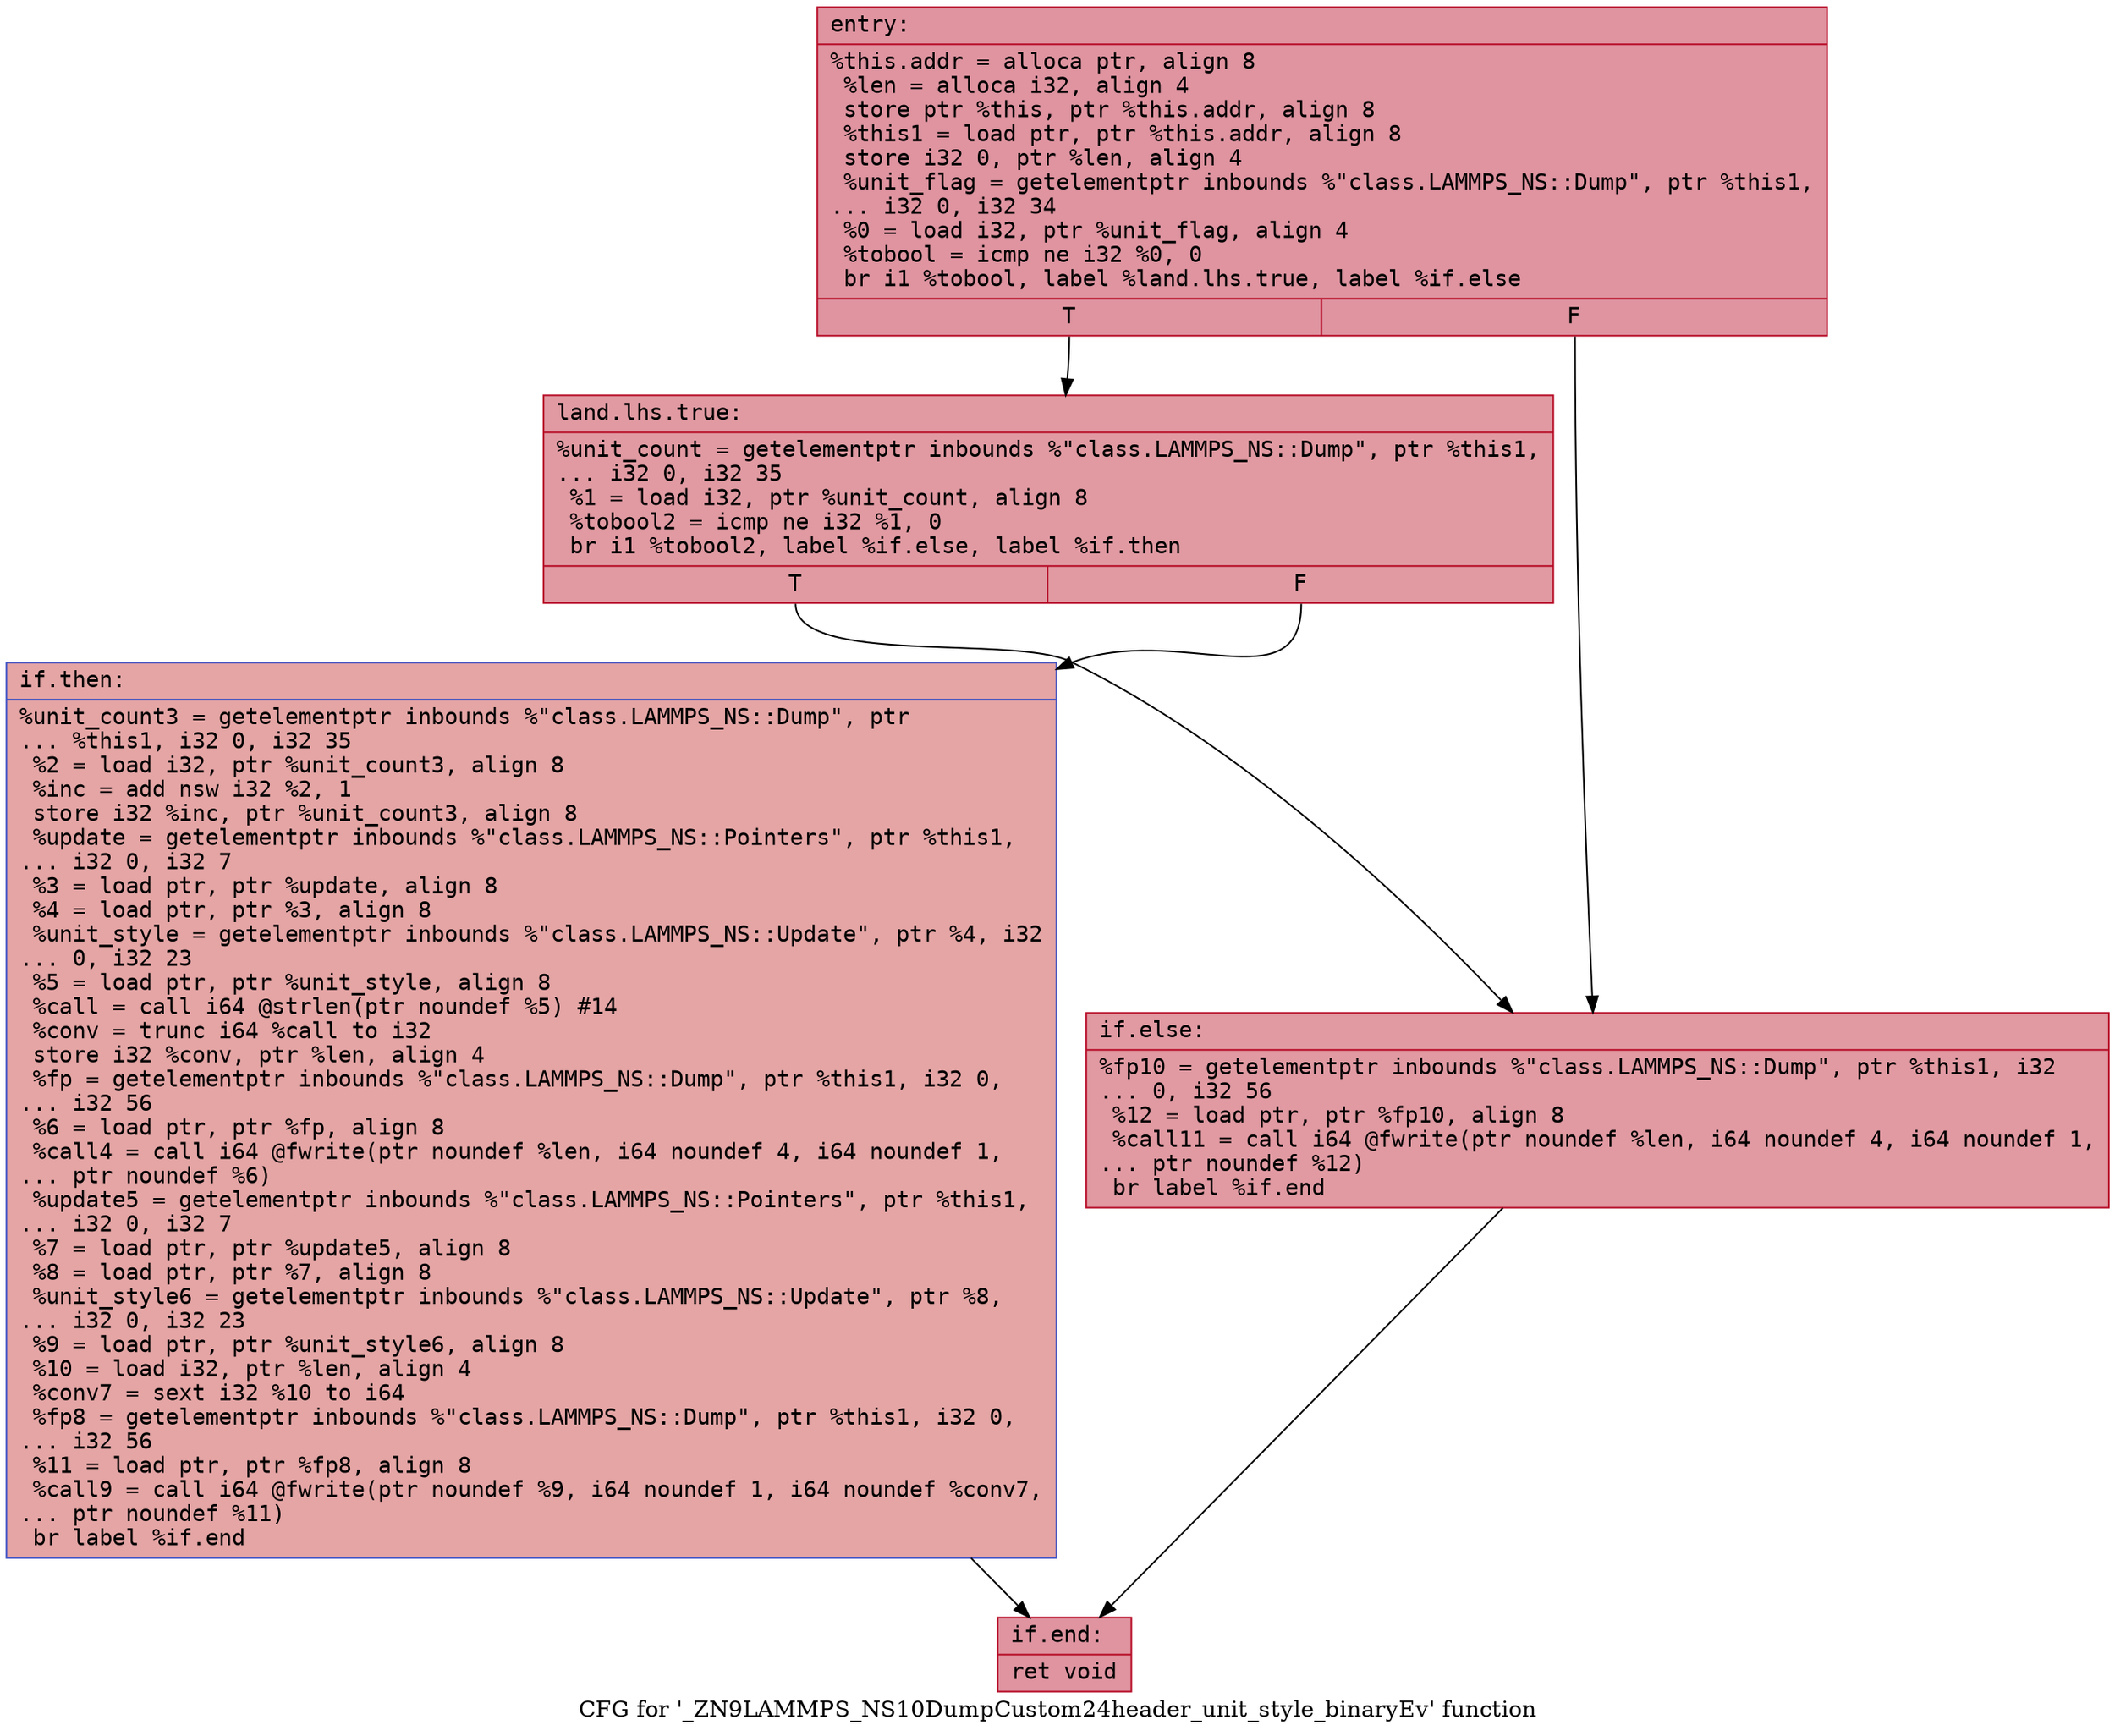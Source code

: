 digraph "CFG for '_ZN9LAMMPS_NS10DumpCustom24header_unit_style_binaryEv' function" {
	label="CFG for '_ZN9LAMMPS_NS10DumpCustom24header_unit_style_binaryEv' function";

	Node0x55d03a74e5f0 [shape=record,color="#b70d28ff", style=filled, fillcolor="#b70d2870" fontname="Courier",label="{entry:\l|  %this.addr = alloca ptr, align 8\l  %len = alloca i32, align 4\l  store ptr %this, ptr %this.addr, align 8\l  %this1 = load ptr, ptr %this.addr, align 8\l  store i32 0, ptr %len, align 4\l  %unit_flag = getelementptr inbounds %\"class.LAMMPS_NS::Dump\", ptr %this1,\l... i32 0, i32 34\l  %0 = load i32, ptr %unit_flag, align 4\l  %tobool = icmp ne i32 %0, 0\l  br i1 %tobool, label %land.lhs.true, label %if.else\l|{<s0>T|<s1>F}}"];
	Node0x55d03a74e5f0:s0 -> Node0x55d03a74eaf0[tooltip="entry -> land.lhs.true\nProbability 62.50%" ];
	Node0x55d03a74e5f0:s1 -> Node0x55d03a74eb70[tooltip="entry -> if.else\nProbability 37.50%" ];
	Node0x55d03a74eaf0 [shape=record,color="#b70d28ff", style=filled, fillcolor="#bb1b2c70" fontname="Courier",label="{land.lhs.true:\l|  %unit_count = getelementptr inbounds %\"class.LAMMPS_NS::Dump\", ptr %this1,\l... i32 0, i32 35\l  %1 = load i32, ptr %unit_count, align 8\l  %tobool2 = icmp ne i32 %1, 0\l  br i1 %tobool2, label %if.else, label %if.then\l|{<s0>T|<s1>F}}"];
	Node0x55d03a74eaf0:s0 -> Node0x55d03a74eb70[tooltip="land.lhs.true -> if.else\nProbability 62.50%" ];
	Node0x55d03a74eaf0:s1 -> Node0x55d03a74eeb0[tooltip="land.lhs.true -> if.then\nProbability 37.50%" ];
	Node0x55d03a74eeb0 [shape=record,color="#3d50c3ff", style=filled, fillcolor="#c5333470" fontname="Courier",label="{if.then:\l|  %unit_count3 = getelementptr inbounds %\"class.LAMMPS_NS::Dump\", ptr\l... %this1, i32 0, i32 35\l  %2 = load i32, ptr %unit_count3, align 8\l  %inc = add nsw i32 %2, 1\l  store i32 %inc, ptr %unit_count3, align 8\l  %update = getelementptr inbounds %\"class.LAMMPS_NS::Pointers\", ptr %this1,\l... i32 0, i32 7\l  %3 = load ptr, ptr %update, align 8\l  %4 = load ptr, ptr %3, align 8\l  %unit_style = getelementptr inbounds %\"class.LAMMPS_NS::Update\", ptr %4, i32\l... 0, i32 23\l  %5 = load ptr, ptr %unit_style, align 8\l  %call = call i64 @strlen(ptr noundef %5) #14\l  %conv = trunc i64 %call to i32\l  store i32 %conv, ptr %len, align 4\l  %fp = getelementptr inbounds %\"class.LAMMPS_NS::Dump\", ptr %this1, i32 0,\l... i32 56\l  %6 = load ptr, ptr %fp, align 8\l  %call4 = call i64 @fwrite(ptr noundef %len, i64 noundef 4, i64 noundef 1,\l... ptr noundef %6)\l  %update5 = getelementptr inbounds %\"class.LAMMPS_NS::Pointers\", ptr %this1,\l... i32 0, i32 7\l  %7 = load ptr, ptr %update5, align 8\l  %8 = load ptr, ptr %7, align 8\l  %unit_style6 = getelementptr inbounds %\"class.LAMMPS_NS::Update\", ptr %8,\l... i32 0, i32 23\l  %9 = load ptr, ptr %unit_style6, align 8\l  %10 = load i32, ptr %len, align 4\l  %conv7 = sext i32 %10 to i64\l  %fp8 = getelementptr inbounds %\"class.LAMMPS_NS::Dump\", ptr %this1, i32 0,\l... i32 56\l  %11 = load ptr, ptr %fp8, align 8\l  %call9 = call i64 @fwrite(ptr noundef %9, i64 noundef 1, i64 noundef %conv7,\l... ptr noundef %11)\l  br label %if.end\l}"];
	Node0x55d03a74eeb0 -> Node0x55d03a74f0c0[tooltip="if.then -> if.end\nProbability 100.00%" ];
	Node0x55d03a74eb70 [shape=record,color="#b70d28ff", style=filled, fillcolor="#bb1b2c70" fontname="Courier",label="{if.else:\l|  %fp10 = getelementptr inbounds %\"class.LAMMPS_NS::Dump\", ptr %this1, i32\l... 0, i32 56\l  %12 = load ptr, ptr %fp10, align 8\l  %call11 = call i64 @fwrite(ptr noundef %len, i64 noundef 4, i64 noundef 1,\l... ptr noundef %12)\l  br label %if.end\l}"];
	Node0x55d03a74eb70 -> Node0x55d03a74f0c0[tooltip="if.else -> if.end\nProbability 100.00%" ];
	Node0x55d03a74f0c0 [shape=record,color="#b70d28ff", style=filled, fillcolor="#b70d2870" fontname="Courier",label="{if.end:\l|  ret void\l}"];
}
